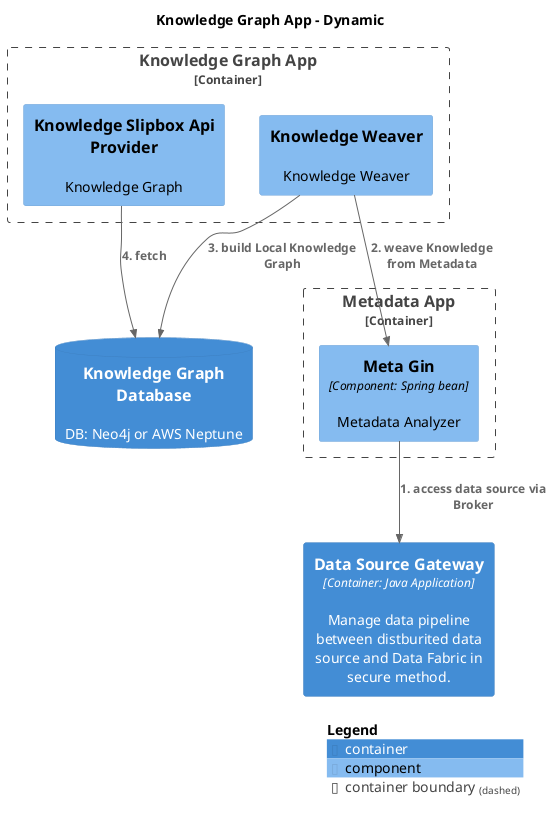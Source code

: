 @startuml
set separator none
title Knowledge Graph App - Dynamic

top to bottom direction

!include <C4/C4>
!include <C4/C4_Context>
!include <C4/C4_Container>
!include <C4/C4_Component>

Container_Boundary("DataFabric.MetadataApp_boundary", "Metadata App", $tags="") {
  Component(DataFabric.MetadataApp.MetaGin, "Meta Gin", $techn="Component: Spring bean", $descr="Metadata Analyzer", $tags="", $link="")
}

Container_Boundary("DataFabric.KnowledgeGraphApp_boundary", "Knowledge Graph App", $tags="") {
  Component(DataFabric.KnowledgeGraphApp.KnowledgeWeaver, "Knowledge Weaver", $techn="", $descr="Knowledge Weaver", $tags="", $link="")
  Component(DataFabric.KnowledgeGraphApp.KnowledgeSlipboxApiProvider, "Knowledge Slipbox Api Provider", $techn="", $descr="Knowledge Graph", $tags="", $link="")
}

ContainerDb(DataFabric.KnowledgeGraphDatabase, "Knowledge Graph Database", $techn="", $descr="DB: Neo4j or AWS Neptune", $tags="", $link="")
Container(DataFabric.DataSourceGateway, "Data Source Gateway", $techn="Container: Java Application", $descr="Manage data pipeline between distburited data source and Data Fabric in secure method.", $tags="", $link="")

Rel_D(DataFabric.MetadataApp.MetaGin, DataFabric.DataSourceGateway, "1. access data source via Broker", $techn="", $tags="", $link="")
Rel_D(DataFabric.KnowledgeGraphApp.KnowledgeWeaver, DataFabric.MetadataApp.MetaGin, "2. weave Knowledge from Metadata", $techn="", $tags="", $link="")
Rel_D(DataFabric.KnowledgeGraphApp.KnowledgeWeaver, DataFabric.KnowledgeGraphDatabase, "3. build Local Knowledge Graph", $techn="", $tags="", $link="")
Rel_D(DataFabric.KnowledgeGraphApp.KnowledgeSlipboxApiProvider, DataFabric.KnowledgeGraphDatabase, "4. fetch", $techn="", $tags="", $link="")

SHOW_LEGEND(true)
@enduml